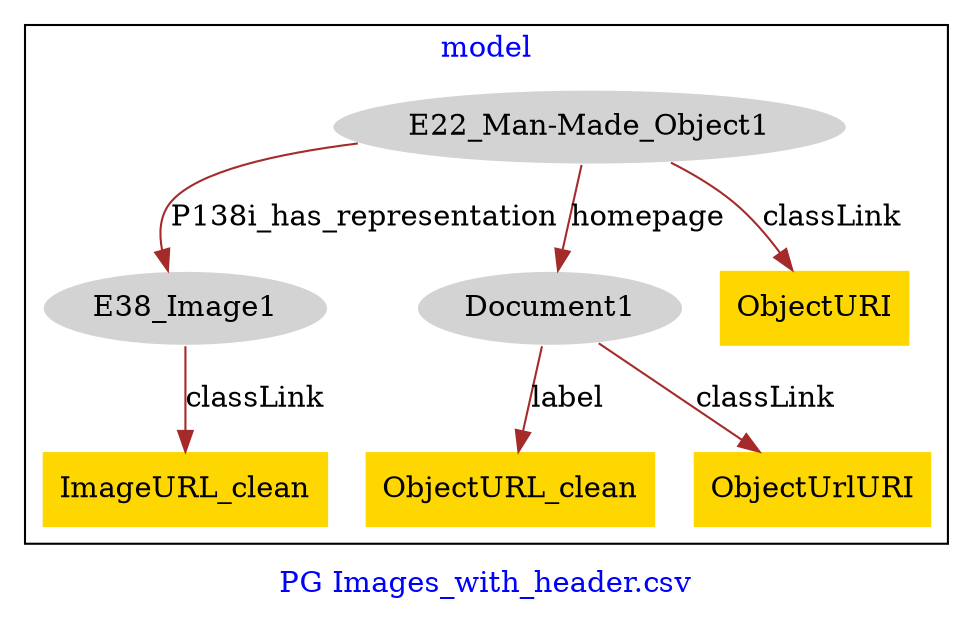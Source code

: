 digraph n0 {
fontcolor="blue"
remincross="true"
label="PG Images_with_header.csv"
subgraph cluster {
label="model"
n2[style="filled",color="white",fillcolor="lightgray",label="E22_Man-Made_Object1"];
n3[style="filled",color="white",fillcolor="lightgray",label="E38_Image1"];
n4[style="filled",color="white",fillcolor="lightgray",label="Document1"];
n5[shape="plaintext",style="filled",fillcolor="gold",label="ObjectURI"];
n6[shape="plaintext",style="filled",fillcolor="gold",label="ObjectURL_clean"];
n7[shape="plaintext",style="filled",fillcolor="gold",label="ObjectUrlURI"];
n8[shape="plaintext",style="filled",fillcolor="gold",label="ImageURL_clean"];
}
n2 -> n3[color="brown",fontcolor="black",label="P138i_has_representation"]
n2 -> n4[color="brown",fontcolor="black",label="homepage"]
n2 -> n5[color="brown",fontcolor="black",label="classLink"]
n4 -> n6[color="brown",fontcolor="black",label="label"]
n4 -> n7[color="brown",fontcolor="black",label="classLink"]
n3 -> n8[color="brown",fontcolor="black",label="classLink"]
}

